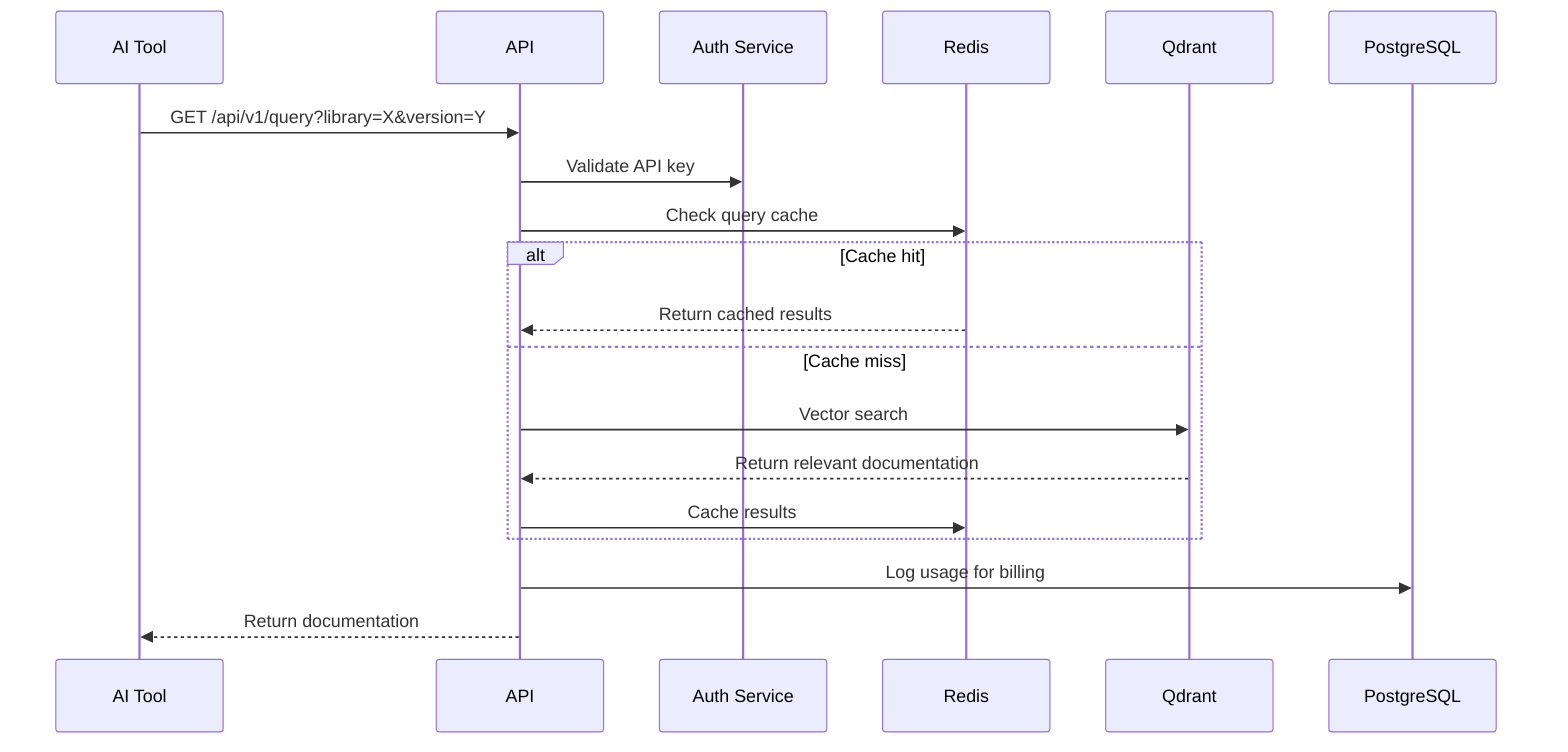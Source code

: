 sequenceDiagram
    AI Tool->>API: GET /api/v1/query?library=X&version=Y
    API->>Auth Service: Validate API key
    API->>Redis: Check query cache
    Alt Cache hit
        Redis-->>API: Return cached results
    else Cache miss
        API->>Qdrant: Vector search
        Qdrant-->>API: Return relevant documentation
        API->>Redis: Cache results
    end
    API->>PostgreSQL: Log usage for billing
    API-->>AI Tool: Return documentation